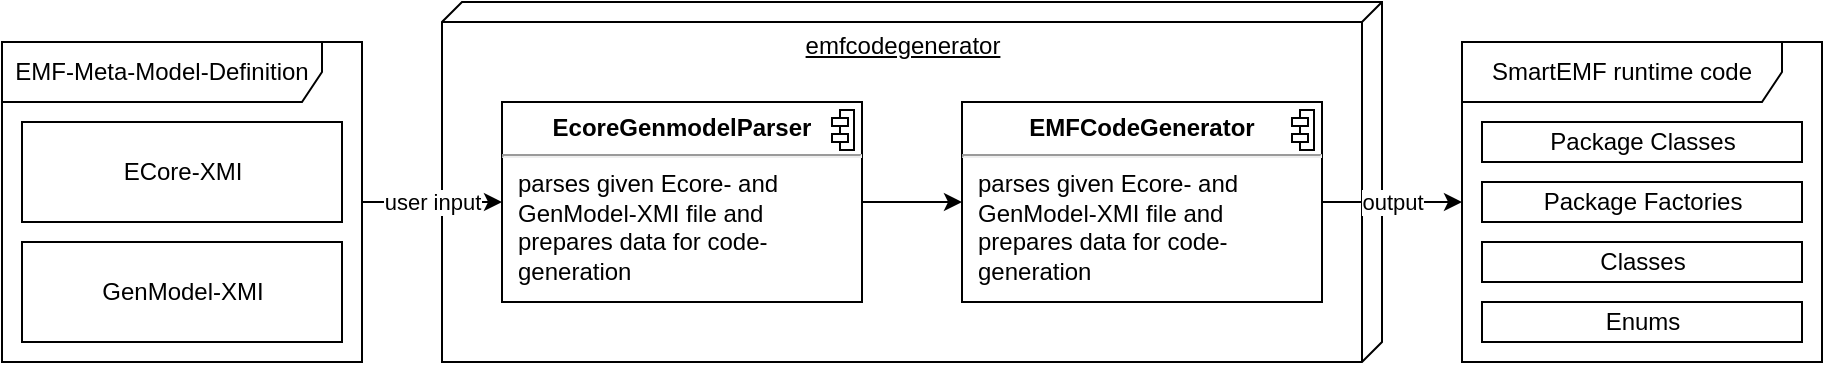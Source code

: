 <mxfile version="14.1.8" type="device"><diagram id="C5RBs43oDa-KdzZeNtuy" name="Page-1"><mxGraphModel dx="1069" dy="425" grid="1" gridSize="10" guides="1" tooltips="1" connect="1" arrows="1" fold="1" page="1" pageScale="1" pageWidth="827" pageHeight="1169" math="0" shadow="0"><root><mxCell id="WIyWlLk6GJQsqaUBKTNV-0"/><mxCell id="WIyWlLk6GJQsqaUBKTNV-1" parent="WIyWlLk6GJQsqaUBKTNV-0"/><mxCell id="vjEmBt_QAS_QoDsu7A-N-3" value="emfcodegenerator" style="verticalAlign=top;align=center;spacingTop=8;spacingLeft=2;spacingRight=12;shape=cube;size=10;direction=south;fontStyle=4;html=1;" vertex="1" parent="WIyWlLk6GJQsqaUBKTNV-1"><mxGeometry x="230" y="80" width="470" height="180" as="geometry"/></mxCell><mxCell id="vjEmBt_QAS_QoDsu7A-N-9" value="user input" style="edgeStyle=orthogonalEdgeStyle;rounded=0;orthogonalLoop=1;jettySize=auto;html=1;entryX=0;entryY=0.5;entryDx=0;entryDy=0;" edge="1" parent="WIyWlLk6GJQsqaUBKTNV-1" source="vjEmBt_QAS_QoDsu7A-N-2" target="vjEmBt_QAS_QoDsu7A-N-4"><mxGeometry relative="1" as="geometry"/></mxCell><mxCell id="vjEmBt_QAS_QoDsu7A-N-2" value="EMF-Meta-Model-Definition" style="shape=umlFrame;whiteSpace=wrap;html=1;width=160;height=30;" vertex="1" parent="WIyWlLk6GJQsqaUBKTNV-1"><mxGeometry x="10" y="100" width="180" height="160" as="geometry"/></mxCell><mxCell id="vjEmBt_QAS_QoDsu7A-N-0" value="ECore-XMI" style="html=1;" vertex="1" parent="WIyWlLk6GJQsqaUBKTNV-1"><mxGeometry x="20" y="140" width="160" height="50" as="geometry"/></mxCell><mxCell id="vjEmBt_QAS_QoDsu7A-N-1" value="GenModel-XMI" style="html=1;" vertex="1" parent="WIyWlLk6GJQsqaUBKTNV-1"><mxGeometry x="20" y="200" width="160" height="50" as="geometry"/></mxCell><mxCell id="vjEmBt_QAS_QoDsu7A-N-11" style="edgeStyle=orthogonalEdgeStyle;rounded=0;orthogonalLoop=1;jettySize=auto;html=1;exitX=1;exitY=0.5;exitDx=0;exitDy=0;" edge="1" parent="WIyWlLk6GJQsqaUBKTNV-1" source="vjEmBt_QAS_QoDsu7A-N-4" target="vjEmBt_QAS_QoDsu7A-N-6"><mxGeometry relative="1" as="geometry"/></mxCell><mxCell id="vjEmBt_QAS_QoDsu7A-N-4" value="&lt;p style=&quot;margin: 0px ; margin-top: 6px ; text-align: center&quot;&gt;&lt;b&gt;EcoreGenmodelParser&lt;/b&gt;&lt;/p&gt;&lt;hr&gt;&lt;p style=&quot;margin: 0px ; margin-left: 8px&quot;&gt;parses given Ecore- and&lt;br&gt;GenModel-XMI file and&lt;br&gt;prepares data for code-&lt;br&gt;generation&lt;/p&gt;" style="align=left;overflow=fill;html=1;dropTarget=0;" vertex="1" parent="WIyWlLk6GJQsqaUBKTNV-1"><mxGeometry x="260" y="130" width="180" height="100" as="geometry"/></mxCell><mxCell id="vjEmBt_QAS_QoDsu7A-N-5" value="" style="shape=component;jettyWidth=8;jettyHeight=4;" vertex="1" parent="vjEmBt_QAS_QoDsu7A-N-4"><mxGeometry x="1" width="11" height="20" relative="1" as="geometry"><mxPoint x="-15" y="4" as="offset"/></mxGeometry></mxCell><mxCell id="vjEmBt_QAS_QoDsu7A-N-6" value="&lt;p style=&quot;margin: 0px ; margin-top: 6px ; text-align: center&quot;&gt;&lt;b&gt;EMFCodeGenerator&lt;/b&gt;&lt;/p&gt;&lt;hr&gt;&lt;p style=&quot;margin: 0px ; margin-left: 8px&quot;&gt;parses given Ecore- and&lt;br&gt;GenModel-XMI file and&lt;br&gt;prepares data for code-&lt;br&gt;generation&lt;/p&gt;" style="align=left;overflow=fill;html=1;dropTarget=0;" vertex="1" parent="WIyWlLk6GJQsqaUBKTNV-1"><mxGeometry x="490" y="130" width="180" height="100" as="geometry"/></mxCell><mxCell id="vjEmBt_QAS_QoDsu7A-N-7" value="" style="shape=component;jettyWidth=8;jettyHeight=4;" vertex="1" parent="vjEmBt_QAS_QoDsu7A-N-6"><mxGeometry x="1" width="11" height="20" relative="1" as="geometry"><mxPoint x="-15" y="4" as="offset"/></mxGeometry></mxCell><mxCell id="vjEmBt_QAS_QoDsu7A-N-12" value="SmartEMF runtime code" style="shape=umlFrame;whiteSpace=wrap;html=1;width=160;height=30;" vertex="1" parent="WIyWlLk6GJQsqaUBKTNV-1"><mxGeometry x="740" y="100" width="180" height="160" as="geometry"/></mxCell><mxCell id="vjEmBt_QAS_QoDsu7A-N-18" value="output" style="edgeStyle=orthogonalEdgeStyle;rounded=0;orthogonalLoop=1;jettySize=auto;html=1;exitX=1;exitY=0.5;exitDx=0;exitDy=0;" edge="1" parent="WIyWlLk6GJQsqaUBKTNV-1" source="vjEmBt_QAS_QoDsu7A-N-6" target="vjEmBt_QAS_QoDsu7A-N-12"><mxGeometry relative="1" as="geometry"><mxPoint x="200" y="190" as="sourcePoint"/><mxPoint x="270" y="190" as="targetPoint"/></mxGeometry></mxCell><mxCell id="vjEmBt_QAS_QoDsu7A-N-19" value="Classes" style="html=1;" vertex="1" parent="WIyWlLk6GJQsqaUBKTNV-1"><mxGeometry x="750" y="200" width="160" height="20" as="geometry"/></mxCell><mxCell id="vjEmBt_QAS_QoDsu7A-N-20" value="Package Classes" style="html=1;" vertex="1" parent="WIyWlLk6GJQsqaUBKTNV-1"><mxGeometry x="750" y="140" width="160" height="20" as="geometry"/></mxCell><mxCell id="vjEmBt_QAS_QoDsu7A-N-21" value="Package Factories" style="html=1;" vertex="1" parent="WIyWlLk6GJQsqaUBKTNV-1"><mxGeometry x="750" y="170" width="160" height="20" as="geometry"/></mxCell><mxCell id="vjEmBt_QAS_QoDsu7A-N-22" value="Enums" style="html=1;" vertex="1" parent="WIyWlLk6GJQsqaUBKTNV-1"><mxGeometry x="750" y="230" width="160" height="20" as="geometry"/></mxCell></root></mxGraphModel></diagram></mxfile>
